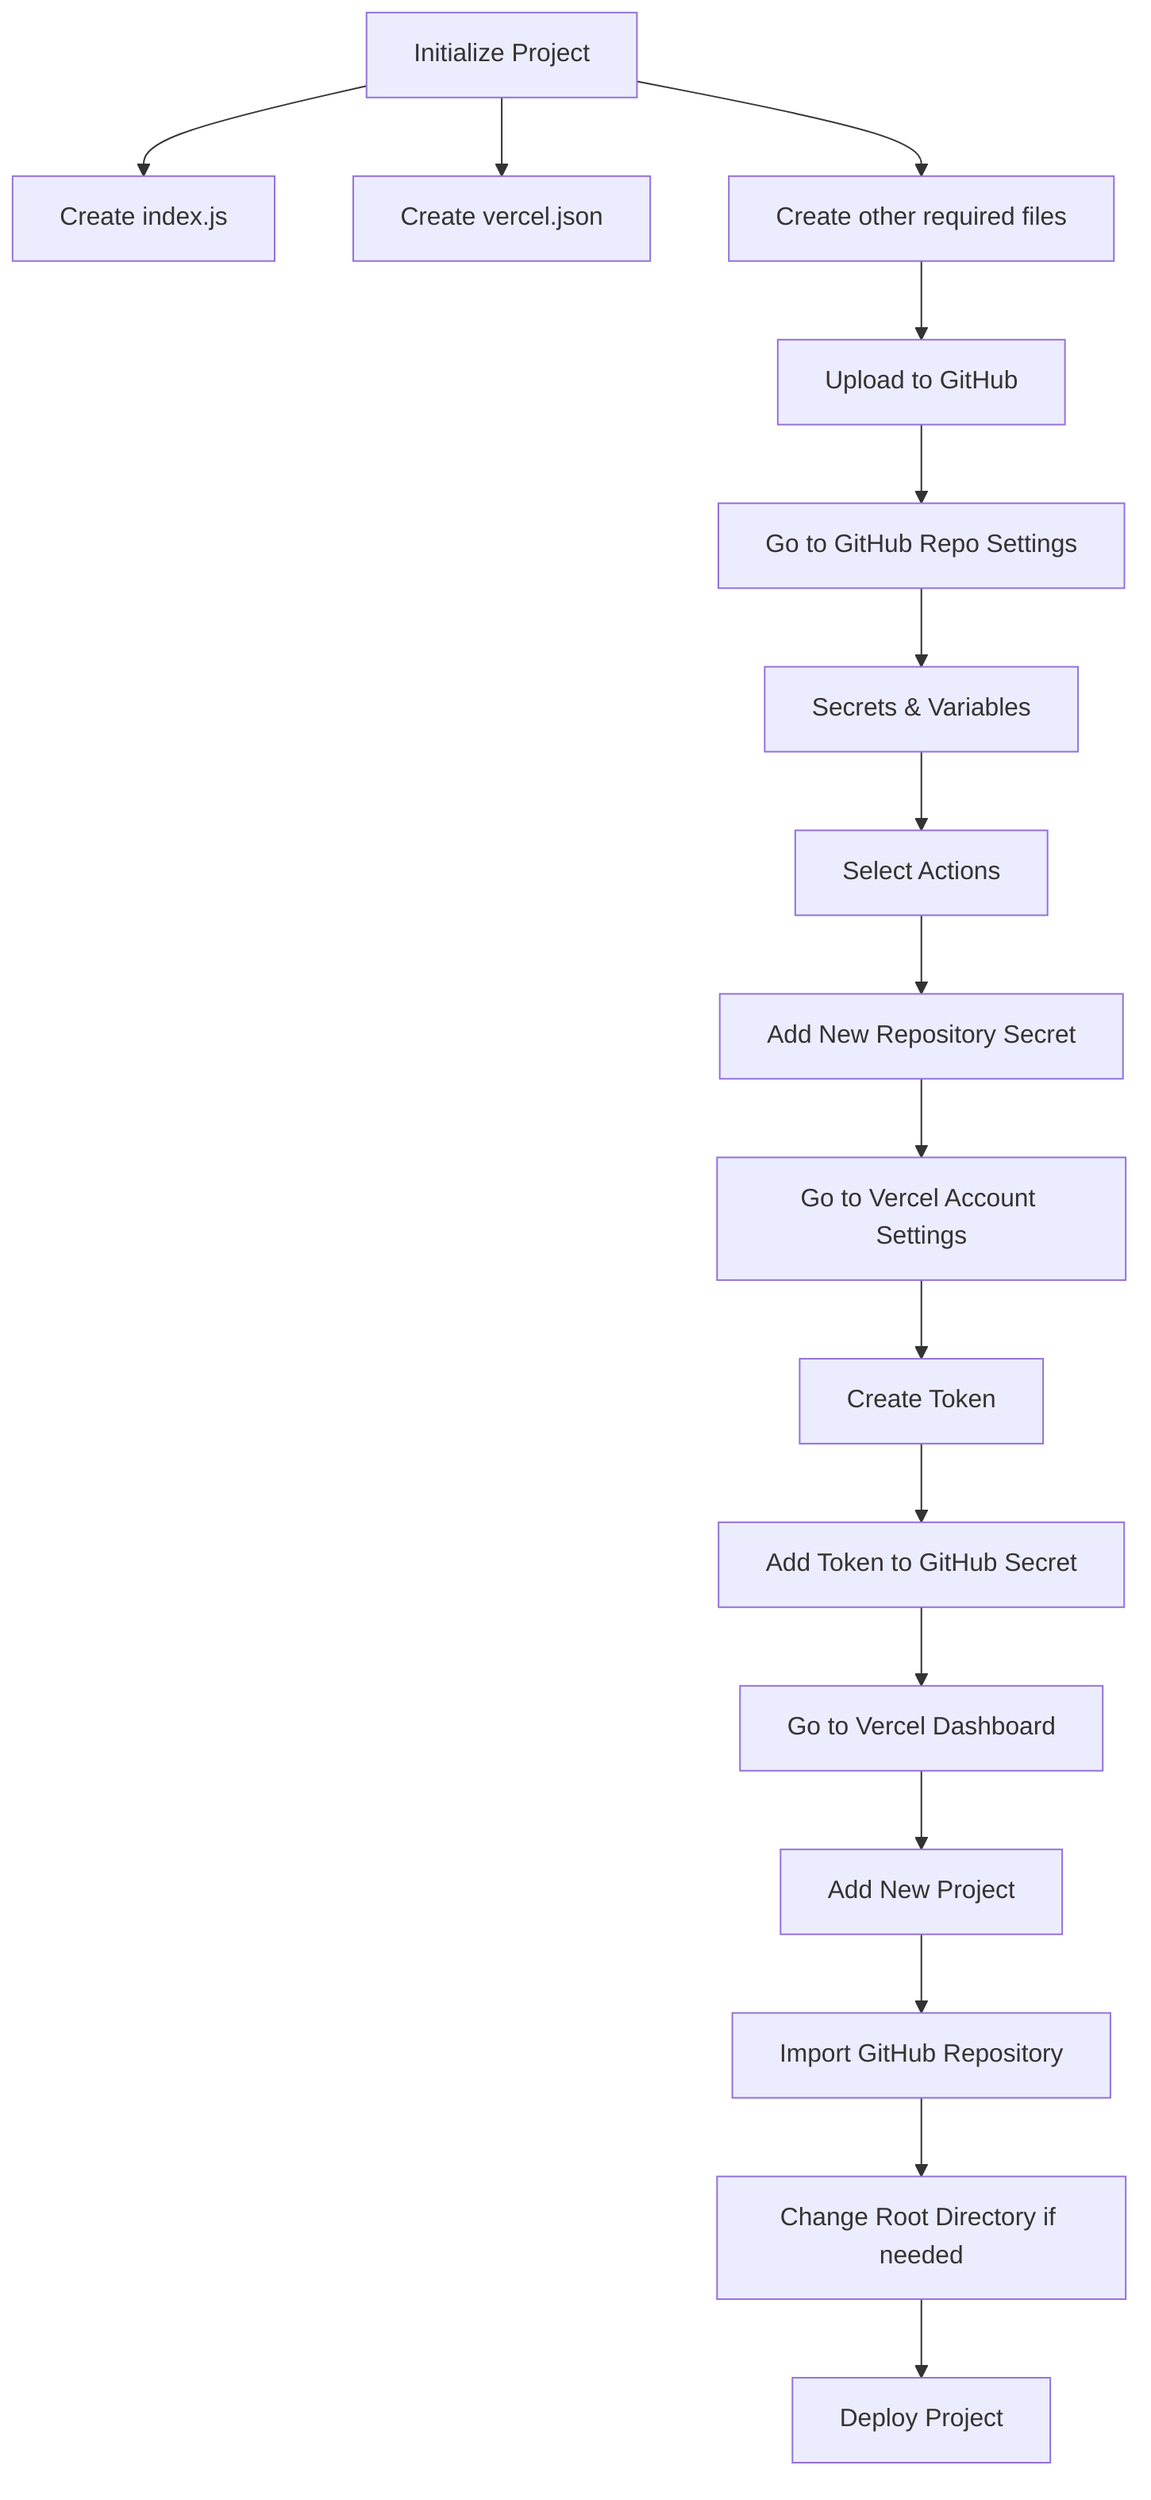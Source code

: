 graph TD
    A[Initialize Project] --> B[Create index.js]
    A --> C[Create vercel.json]
    A --> D[Create other required files]
    D --> E[Upload to GitHub]
    E --> F[Go to GitHub Repo Settings]
    F --> G[Secrets & Variables]
    G --> H[Select Actions]
    H --> I[Add New Repository Secret]
    I --> J[Go to Vercel Account Settings]
    J --> K[Create Token]
    K --> L[Add Token to GitHub Secret]
    L --> M[Go to Vercel Dashboard]
    M --> N[Add New Project]
    N --> O[Import GitHub Repository]
    O --> P[Change Root Directory if needed]
    P --> Q[Deploy Project]